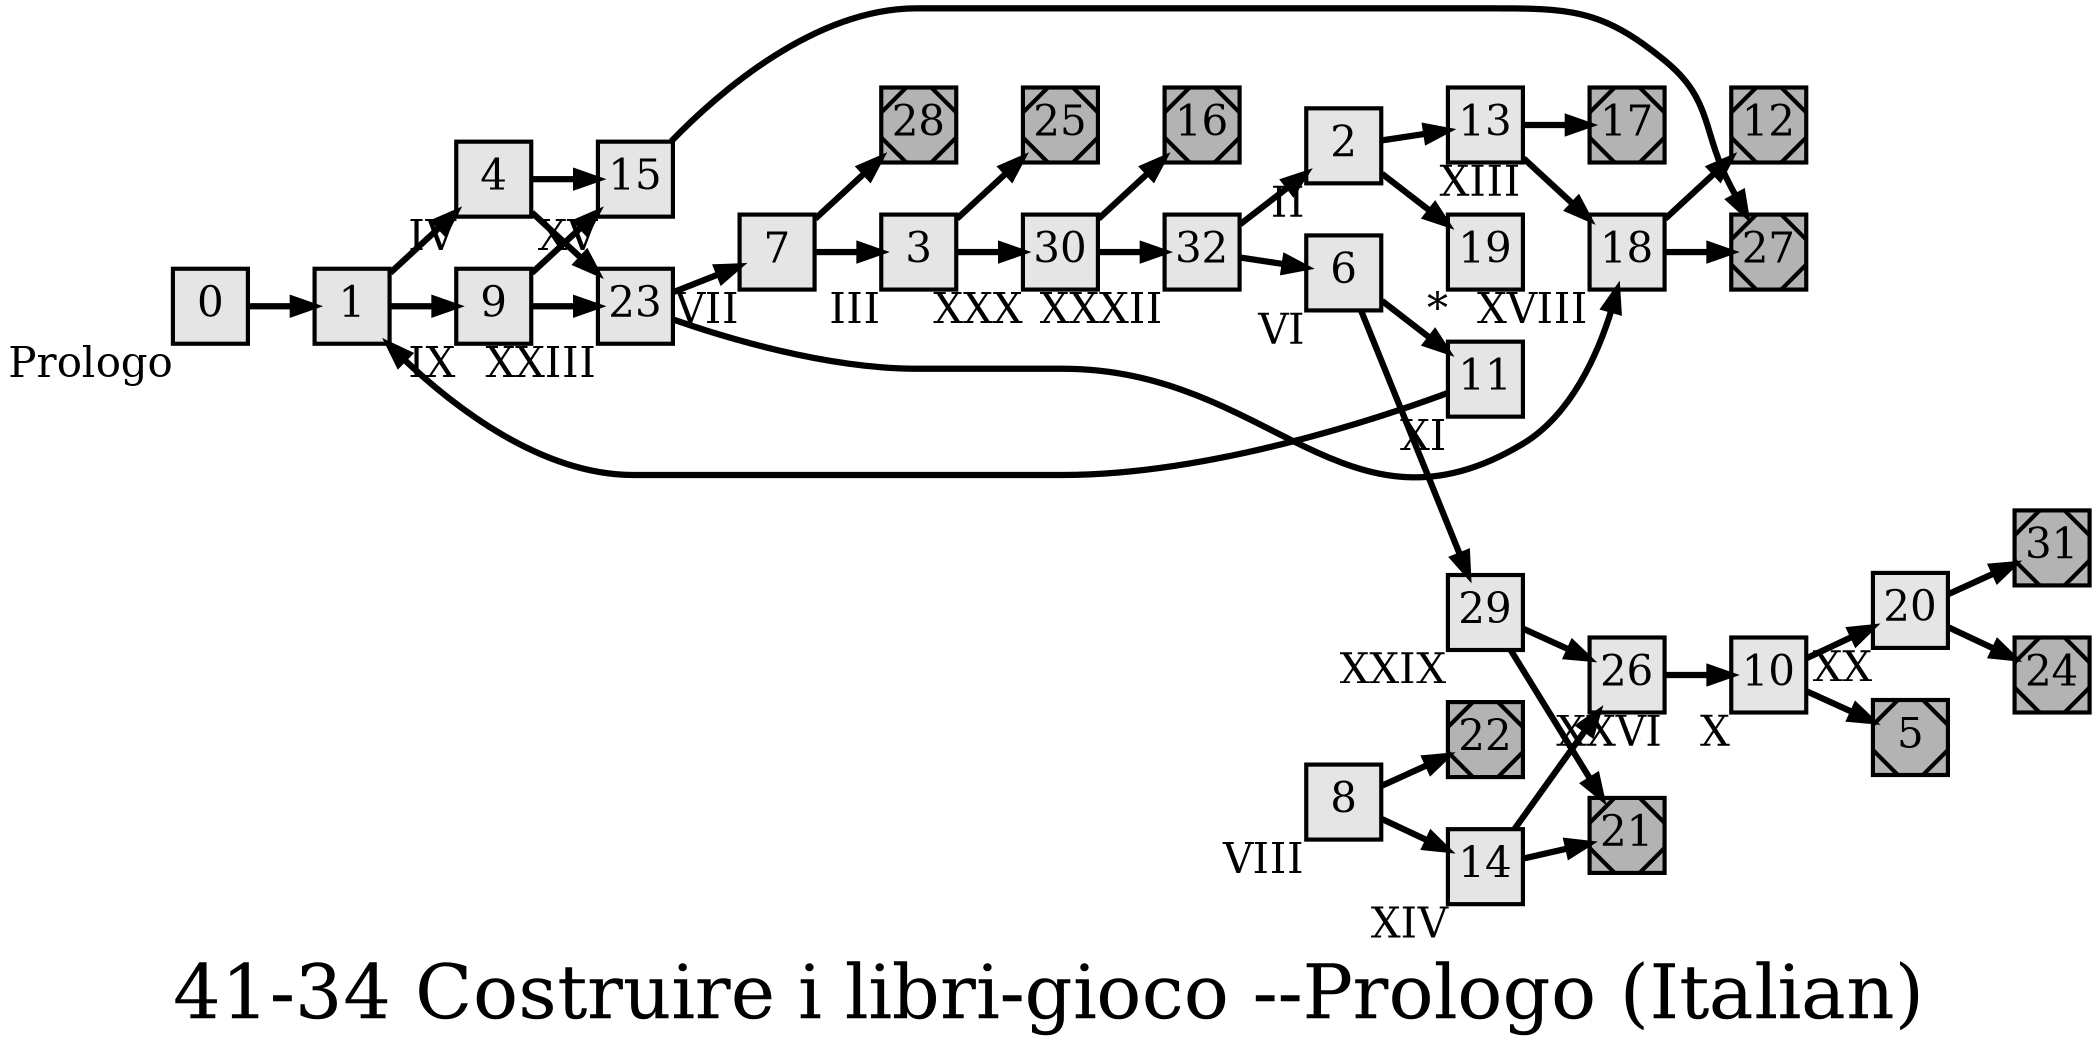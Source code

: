 digraph g{
  graph [ label="41-34 Costruire i libri-gioco --Prologo (Italian)" rankdir=LR, ordering=out, fontsize=36, nodesep="0.35", ranksep="0.45"];
  node  [shape=rect, penwidth=2, fontsize=20, style=filled, fillcolor=grey90, margin="0,0", labelfloat=true, regular=true, fixedsize=true];
  edge  [labelfloat=true, penwidth=3, fontsize=12];
  0	[ xlabel="Prologo" ];
  1	[ xlabel="I", image="illustration-full.png", xlabel="" ];
  2	[ xlabel="II" ];
  3	[ xlabel="III" ];
  4	[ xlabel="IV" ];
  5	[ xlabel="V" ];
  6	[ xlabel="VI" ];
  7	[ xlabel="VII" ];
  8	[ xlabel="VIII" ];
  9	[ xlabel="IX" ];
  10	[ xlabel="X" ];
  11	[ xlabel="XI" ];
  12	[ xlabel="XII" ];
  13	[ xlabel="XIII" ];
  14	[ xlabel="XIV" ];
  15	[ xlabel="XV" ];
  16	[ xlabel="XVI" ];
  17	[ xlabel="XVII" ];
  18	[ xlabel="XVIII" ];
  19	[ xlabel="XIX" ];
  20	[ xlabel="XX" ];
  21	[ xlabel="XXI" ];
  22	[ xlabel="XXII" ];
  23	[ xlabel="XXIII" ];
  24	[ xlabel="XXIV" ];
  25	[ xlabel="XXV" ];
  26	[ xlabel="XXVI" ];
  27	[ xlabel="XXVII" ];
  28	[ xlabel="XXVIII" ];
  29	[ xlabel="XXIX" ];
  30	[ xlabel="XXX" ];
  31	[ xlabel="XXXI" ];
  32	[ xlabel="XXXII" ];
  
  0 -> 1;
  1 -> 4;
  1 -> 9;
  2 -> 13;
  2 -> 19;
  3 -> 25;
  3 -> 30;
  4 -> 15;
  4 -> 23;
  5	[ xlabel="E", shape=Msquare, fontsize=20, fillcolor=grey70, xlabel="" ];
  6 -> 11;
  6 -> 29;
  7 -> 3;
  7 -> 28;
  8 -> 22;
  8 -> 14;
  9 -> 15;
  9 -> 23;
  10 -> 20;
  10 -> 5;
  11 -> 1;
  12	[ xlabel="E", shape=Msquare, fontsize=20, fillcolor=grey70, xlabel="" ];
  13 -> 17;
  13 -> 18;
  14 -> 26;
  14 -> 21;
  15 -> 27;
  16	[ xlabel="E", shape=Msquare, fontsize=20, fillcolor=grey70, xlabel="" ];
  17	[ xlabel="E", shape=Msquare, fontsize=20, fillcolor=grey70, xlabel="" ];
  18 -> 12;
  18 -> 27;
  19	[ xlabel="*" ];
  20 -> 31;
  20 -> 24;
  21	[ xlabel="E", shape=Msquare, fontsize=20, fillcolor=grey70, xlabel="" ];
  22	[ xlabel="E", shape=Msquare, fontsize=20, fillcolor=grey70, xlabel="" ];
  23 -> 7;
  23 -> 18;
  24	[ xlabel="E", shape=Msquare, fontsize=20, fillcolor=grey70, xlabel="" ];
  25	[ xlabel="E", shape=Msquare, fontsize=20, fillcolor=grey70, xlabel="" ];
  26 -> 10;
  27	[ xlabel="E", shape=Msquare, fontsize=20, fillcolor=grey70, xlabel="" ];
  28	[ xlabel="E", shape=Msquare, fontsize=20, fillcolor=grey70, xlabel="" ];
  29 -> 26;
  29 -> 21;
  30 -> 16;
  30 -> 32;
  31	[ xlabel="E", shape=Msquare, fontsize=20, fillcolor=grey70, xlabel="" ];
  32 -> 2;
  32 -> 6;
}

